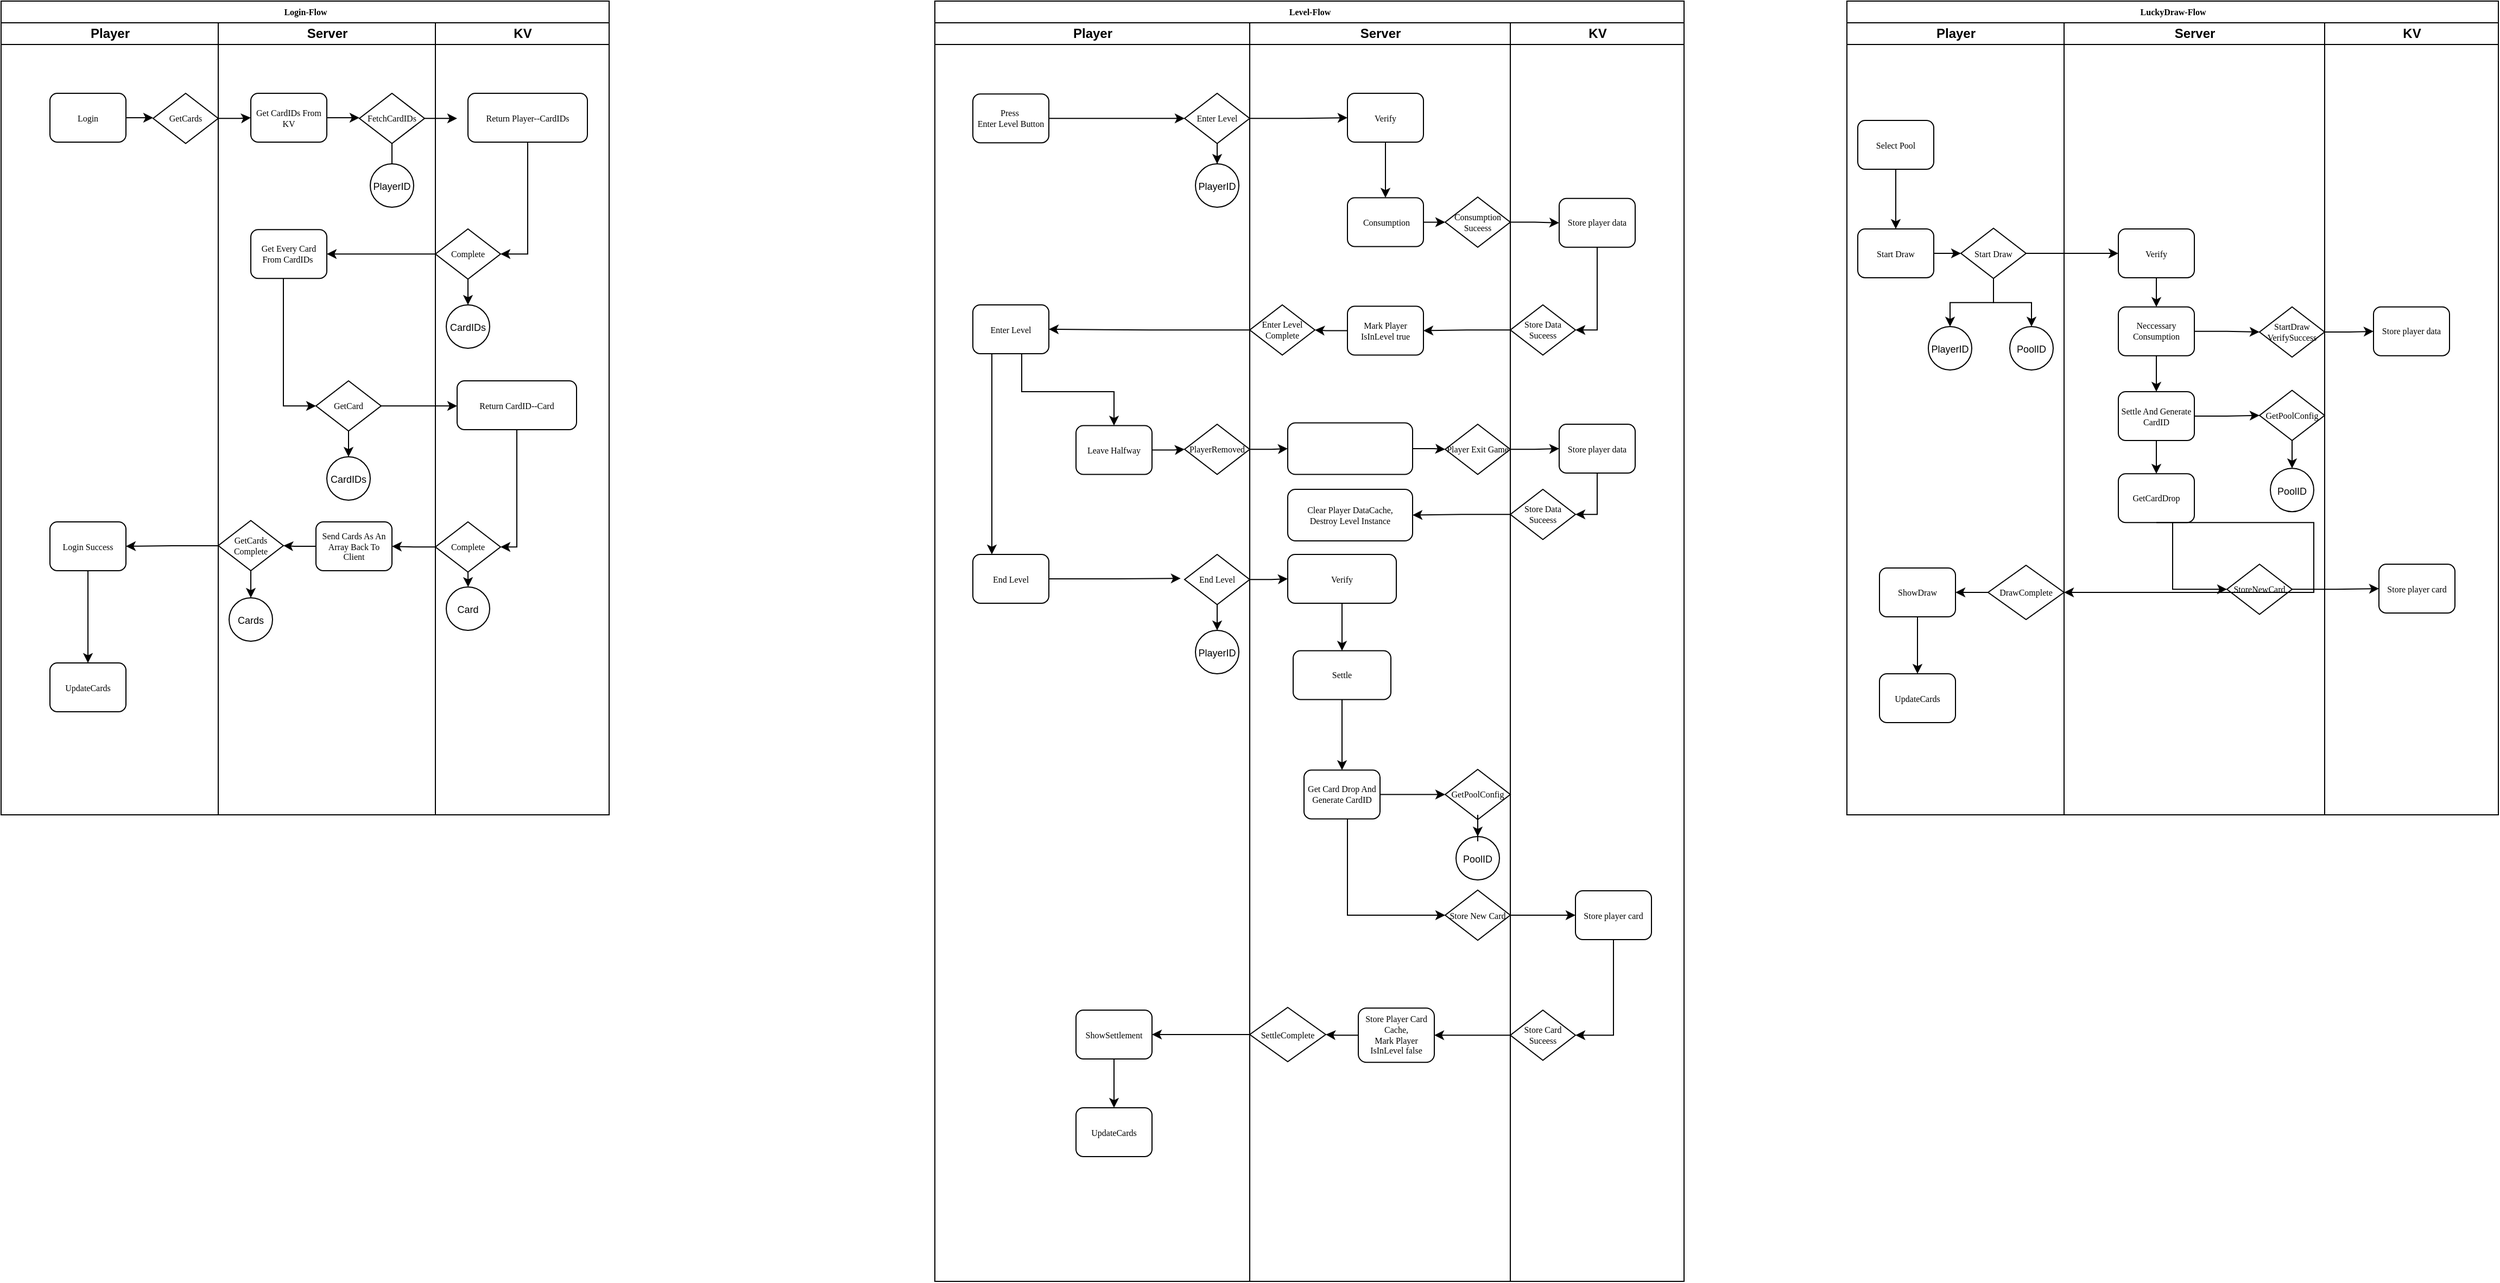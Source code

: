 <mxfile version="26.0.6">
  <diagram name="Page-1" id="74e2e168-ea6b-b213-b513-2b3c1d86103e">
    <mxGraphModel dx="1953" dy="1066" grid="1" gridSize="10" guides="1" tooltips="1" connect="1" arrows="1" fold="1" page="1" pageScale="1" pageWidth="1100" pageHeight="850" background="none" math="0" shadow="0">
      <root>
        <mxCell id="0" />
        <mxCell id="1" parent="0" />
        <mxCell id="77e6c97f196da883-1" value="Login-Flow" style="swimlane;html=1;childLayout=stackLayout;startSize=20;rounded=0;shadow=0;labelBackgroundColor=none;strokeWidth=1;fontFamily=Verdana;fontSize=8;align=center;" parent="1" vertex="1">
          <mxGeometry x="60" y="60" width="560" height="750" as="geometry" />
        </mxCell>
        <mxCell id="77e6c97f196da883-3" value="Player" style="swimlane;html=1;startSize=20;" parent="77e6c97f196da883-1" vertex="1">
          <mxGeometry y="20" width="200" height="730" as="geometry" />
        </mxCell>
        <mxCell id="I38uoZIhNBEOroFiXY-z-10" value="Login" style="rounded=1;whiteSpace=wrap;html=1;shadow=0;labelBackgroundColor=none;strokeWidth=1;fontFamily=Verdana;fontSize=8;align=center;" parent="77e6c97f196da883-3" vertex="1">
          <mxGeometry x="45" y="65" width="70" height="45" as="geometry" />
        </mxCell>
        <mxCell id="I38uoZIhNBEOroFiXY-z-11" style="edgeStyle=orthogonalEdgeStyle;rounded=0;orthogonalLoop=1;jettySize=auto;html=1;entryX=0;entryY=0.5;entryDx=0;entryDy=0;exitX=1;exitY=0.5;exitDx=0;exitDy=0;" parent="77e6c97f196da883-3" source="I38uoZIhNBEOroFiXY-z-10" edge="1">
          <mxGeometry relative="1" as="geometry">
            <mxPoint x="140" y="87.21" as="targetPoint" />
            <mxPoint x="45" y="87.21" as="sourcePoint" />
          </mxGeometry>
        </mxCell>
        <mxCell id="I38uoZIhNBEOroFiXY-z-13" value="GetCards" style="rhombus;whiteSpace=wrap;html=1;rounded=0;shadow=0;labelBackgroundColor=none;strokeWidth=1;fontFamily=Verdana;fontSize=8;align=center;" parent="77e6c97f196da883-3" vertex="1">
          <mxGeometry x="140" y="65" width="60" height="46.25" as="geometry" />
        </mxCell>
        <mxCell id="V88XMunbEEajlaaTa_F--36" style="edgeStyle=orthogonalEdgeStyle;rounded=0;orthogonalLoop=1;jettySize=auto;html=1;entryX=0.5;entryY=0;entryDx=0;entryDy=0;" edge="1" parent="77e6c97f196da883-3" source="I38uoZIhNBEOroFiXY-z-52" target="V88XMunbEEajlaaTa_F--34">
          <mxGeometry relative="1" as="geometry" />
        </mxCell>
        <mxCell id="I38uoZIhNBEOroFiXY-z-52" value="Login Success" style="rounded=1;whiteSpace=wrap;html=1;shadow=0;labelBackgroundColor=none;strokeWidth=1;fontFamily=Verdana;fontSize=8;align=center;" parent="77e6c97f196da883-3" vertex="1">
          <mxGeometry x="45" y="460" width="70" height="45" as="geometry" />
        </mxCell>
        <mxCell id="V88XMunbEEajlaaTa_F--34" value="UpdateCards" style="rounded=1;whiteSpace=wrap;html=1;shadow=0;labelBackgroundColor=none;strokeWidth=1;fontFamily=Verdana;fontSize=8;align=center;" vertex="1" parent="77e6c97f196da883-3">
          <mxGeometry x="45" y="590" width="70" height="45" as="geometry" />
        </mxCell>
        <mxCell id="77e6c97f196da883-4" value="Server" style="swimlane;html=1;startSize=20;" parent="77e6c97f196da883-1" vertex="1">
          <mxGeometry x="200" y="20" width="200" height="730" as="geometry" />
        </mxCell>
        <mxCell id="I38uoZIhNBEOroFiXY-z-16" style="edgeStyle=orthogonalEdgeStyle;rounded=0;orthogonalLoop=1;jettySize=auto;html=1;exitX=1;exitY=0.5;exitDx=0;exitDy=0;entryX=0;entryY=0.5;entryDx=0;entryDy=0;" parent="77e6c97f196da883-4" source="77e6c97f196da883-8" target="I38uoZIhNBEOroFiXY-z-17" edge="1">
          <mxGeometry relative="1" as="geometry">
            <mxPoint x="150" y="87.286" as="targetPoint" />
          </mxGeometry>
        </mxCell>
        <mxCell id="77e6c97f196da883-8" value="Get CardIDs From KV" style="rounded=1;whiteSpace=wrap;html=1;shadow=0;labelBackgroundColor=none;strokeWidth=1;fontFamily=Verdana;fontSize=8;align=center;" parent="77e6c97f196da883-4" vertex="1">
          <mxGeometry x="30" y="65" width="70" height="45" as="geometry" />
        </mxCell>
        <mxCell id="I38uoZIhNBEOroFiXY-z-18" style="edgeStyle=orthogonalEdgeStyle;rounded=0;orthogonalLoop=1;jettySize=auto;html=1;" parent="77e6c97f196da883-4" source="I38uoZIhNBEOroFiXY-z-17" edge="1">
          <mxGeometry relative="1" as="geometry">
            <mxPoint x="220" y="88.125" as="targetPoint" />
          </mxGeometry>
        </mxCell>
        <mxCell id="I38uoZIhNBEOroFiXY-z-25" style="edgeStyle=orthogonalEdgeStyle;rounded=0;orthogonalLoop=1;jettySize=auto;html=1;entryX=0.5;entryY=0;entryDx=0;entryDy=0;" parent="77e6c97f196da883-4" source="I38uoZIhNBEOroFiXY-z-17" target="I38uoZIhNBEOroFiXY-z-26" edge="1">
          <mxGeometry relative="1" as="geometry">
            <mxPoint x="160" y="140" as="targetPoint" />
            <Array as="points">
              <mxPoint x="160" y="140" />
            </Array>
          </mxGeometry>
        </mxCell>
        <mxCell id="I38uoZIhNBEOroFiXY-z-17" value="FetchCardIDs" style="rhombus;whiteSpace=wrap;html=1;rounded=0;shadow=0;labelBackgroundColor=none;strokeWidth=1;fontFamily=Verdana;fontSize=8;align=center;" parent="77e6c97f196da883-4" vertex="1">
          <mxGeometry x="130" y="65" width="60" height="46.25" as="geometry" />
        </mxCell>
        <mxCell id="I38uoZIhNBEOroFiXY-z-26" value="&lt;font style=&quot;font-size: 9px;&quot;&gt;PlayerID&lt;/font&gt;" style="ellipse;whiteSpace=wrap;html=1;aspect=fixed;" parent="77e6c97f196da883-4" vertex="1">
          <mxGeometry x="140" y="130" width="40" height="40" as="geometry" />
        </mxCell>
        <mxCell id="I38uoZIhNBEOroFiXY-z-32" style="edgeStyle=orthogonalEdgeStyle;rounded=0;orthogonalLoop=1;jettySize=auto;html=1;entryX=0;entryY=0.5;entryDx=0;entryDy=0;" parent="77e6c97f196da883-4" source="I38uoZIhNBEOroFiXY-z-28" target="I38uoZIhNBEOroFiXY-z-33" edge="1">
          <mxGeometry relative="1" as="geometry">
            <mxPoint x="60" y="310" as="targetPoint" />
            <Array as="points">
              <mxPoint x="60" y="353" />
            </Array>
          </mxGeometry>
        </mxCell>
        <mxCell id="I38uoZIhNBEOroFiXY-z-28" value="Get Every Card From CardIDs&amp;nbsp;" style="rounded=1;whiteSpace=wrap;html=1;shadow=0;labelBackgroundColor=none;strokeWidth=1;fontFamily=Verdana;fontSize=8;align=center;" parent="77e6c97f196da883-4" vertex="1">
          <mxGeometry x="30" y="190.63" width="70" height="45" as="geometry" />
        </mxCell>
        <mxCell id="I38uoZIhNBEOroFiXY-z-40" style="edgeStyle=orthogonalEdgeStyle;rounded=0;orthogonalLoop=1;jettySize=auto;html=1;" parent="77e6c97f196da883-4" source="I38uoZIhNBEOroFiXY-z-33" target="I38uoZIhNBEOroFiXY-z-34" edge="1">
          <mxGeometry relative="1" as="geometry" />
        </mxCell>
        <mxCell id="I38uoZIhNBEOroFiXY-z-41" style="edgeStyle=orthogonalEdgeStyle;rounded=0;orthogonalLoop=1;jettySize=auto;html=1;" parent="77e6c97f196da883-4" source="I38uoZIhNBEOroFiXY-z-33" edge="1">
          <mxGeometry relative="1" as="geometry">
            <mxPoint x="220" y="353.125" as="targetPoint" />
          </mxGeometry>
        </mxCell>
        <mxCell id="I38uoZIhNBEOroFiXY-z-33" value="GetCard" style="rhombus;whiteSpace=wrap;html=1;rounded=0;shadow=0;labelBackgroundColor=none;strokeWidth=1;fontFamily=Verdana;fontSize=8;align=center;" parent="77e6c97f196da883-4" vertex="1">
          <mxGeometry x="90" y="330" width="60" height="46.25" as="geometry" />
        </mxCell>
        <mxCell id="I38uoZIhNBEOroFiXY-z-34" value="&lt;font style=&quot;font-size: 9px;&quot;&gt;CardIDs&lt;/font&gt;" style="ellipse;whiteSpace=wrap;html=1;aspect=fixed;" parent="77e6c97f196da883-4" vertex="1">
          <mxGeometry x="100" y="400" width="40" height="40" as="geometry" />
        </mxCell>
        <mxCell id="I38uoZIhNBEOroFiXY-z-49" style="edgeStyle=orthogonalEdgeStyle;rounded=0;orthogonalLoop=1;jettySize=auto;html=1;entryX=1;entryY=0.5;entryDx=0;entryDy=0;" parent="77e6c97f196da883-4" source="I38uoZIhNBEOroFiXY-z-48" target="I38uoZIhNBEOroFiXY-z-50" edge="1">
          <mxGeometry relative="1" as="geometry">
            <mxPoint x="50" y="482.5" as="targetPoint" />
          </mxGeometry>
        </mxCell>
        <mxCell id="I38uoZIhNBEOroFiXY-z-48" value="Send Cards As An Array Back To Client" style="rounded=1;whiteSpace=wrap;html=1;shadow=0;labelBackgroundColor=none;strokeWidth=1;fontFamily=Verdana;fontSize=8;align=center;" parent="77e6c97f196da883-4" vertex="1">
          <mxGeometry x="90" y="460" width="70" height="45" as="geometry" />
        </mxCell>
        <mxCell id="I38uoZIhNBEOroFiXY-z-53" style="edgeStyle=orthogonalEdgeStyle;rounded=0;orthogonalLoop=1;jettySize=auto;html=1;" parent="77e6c97f196da883-4" source="I38uoZIhNBEOroFiXY-z-50" edge="1">
          <mxGeometry relative="1" as="geometry">
            <mxPoint x="30" y="530" as="targetPoint" />
          </mxGeometry>
        </mxCell>
        <mxCell id="I38uoZIhNBEOroFiXY-z-50" value="GetCards&lt;div&gt;Complete&lt;/div&gt;" style="rhombus;whiteSpace=wrap;html=1;rounded=0;shadow=0;labelBackgroundColor=none;strokeWidth=1;fontFamily=Verdana;fontSize=8;align=center;" parent="77e6c97f196da883-4" vertex="1">
          <mxGeometry y="458.75" width="60" height="46.25" as="geometry" />
        </mxCell>
        <mxCell id="I38uoZIhNBEOroFiXY-z-55" value="&lt;font style=&quot;font-size: 9px;&quot;&gt;Cards&lt;/font&gt;" style="ellipse;whiteSpace=wrap;html=1;aspect=fixed;" parent="77e6c97f196da883-4" vertex="1">
          <mxGeometry x="10" y="530" width="40" height="40" as="geometry" />
        </mxCell>
        <mxCell id="77e6c97f196da883-5" value="KV" style="swimlane;html=1;startSize=20;" parent="77e6c97f196da883-1" vertex="1">
          <mxGeometry x="400" y="20" width="160" height="730" as="geometry" />
        </mxCell>
        <mxCell id="I38uoZIhNBEOroFiXY-z-23" style="edgeStyle=orthogonalEdgeStyle;rounded=0;orthogonalLoop=1;jettySize=auto;html=1;entryX=1;entryY=0.5;entryDx=0;entryDy=0;" parent="77e6c97f196da883-5" source="I38uoZIhNBEOroFiXY-z-19" target="I38uoZIhNBEOroFiXY-z-22" edge="1">
          <mxGeometry relative="1" as="geometry" />
        </mxCell>
        <mxCell id="I38uoZIhNBEOroFiXY-z-19" value="Return Player--CardIDs" style="rounded=1;whiteSpace=wrap;html=1;shadow=0;labelBackgroundColor=none;strokeWidth=1;fontFamily=Verdana;fontSize=8;align=center;" parent="77e6c97f196da883-5" vertex="1">
          <mxGeometry x="30" y="65" width="110" height="45" as="geometry" />
        </mxCell>
        <mxCell id="I38uoZIhNBEOroFiXY-z-31" style="edgeStyle=orthogonalEdgeStyle;rounded=0;orthogonalLoop=1;jettySize=auto;html=1;entryX=0.5;entryY=0;entryDx=0;entryDy=0;" parent="77e6c97f196da883-5" source="I38uoZIhNBEOroFiXY-z-22" target="I38uoZIhNBEOroFiXY-z-30" edge="1">
          <mxGeometry relative="1" as="geometry" />
        </mxCell>
        <mxCell id="I38uoZIhNBEOroFiXY-z-22" value="Complete" style="rhombus;whiteSpace=wrap;html=1;rounded=0;shadow=0;labelBackgroundColor=none;strokeWidth=1;fontFamily=Verdana;fontSize=8;align=center;" parent="77e6c97f196da883-5" vertex="1">
          <mxGeometry y="190" width="60" height="46.25" as="geometry" />
        </mxCell>
        <mxCell id="I38uoZIhNBEOroFiXY-z-30" value="&lt;font style=&quot;font-size: 9px;&quot;&gt;CardIDs&lt;/font&gt;" style="ellipse;whiteSpace=wrap;html=1;aspect=fixed;" parent="77e6c97f196da883-5" vertex="1">
          <mxGeometry x="10" y="260" width="40" height="40" as="geometry" />
        </mxCell>
        <mxCell id="I38uoZIhNBEOroFiXY-z-43" style="edgeStyle=orthogonalEdgeStyle;rounded=0;orthogonalLoop=1;jettySize=auto;html=1;entryX=1;entryY=0.5;entryDx=0;entryDy=0;" parent="77e6c97f196da883-5" source="I38uoZIhNBEOroFiXY-z-42" target="I38uoZIhNBEOroFiXY-z-44" edge="1">
          <mxGeometry relative="1" as="geometry">
            <mxPoint x="75" y="490" as="targetPoint" />
            <Array as="points">
              <mxPoint x="75" y="483" />
            </Array>
          </mxGeometry>
        </mxCell>
        <mxCell id="I38uoZIhNBEOroFiXY-z-42" value="Return CardID--Card" style="rounded=1;whiteSpace=wrap;html=1;shadow=0;labelBackgroundColor=none;strokeWidth=1;fontFamily=Verdana;fontSize=8;align=center;" parent="77e6c97f196da883-5" vertex="1">
          <mxGeometry x="20" y="330" width="110" height="45" as="geometry" />
        </mxCell>
        <mxCell id="I38uoZIhNBEOroFiXY-z-45" style="edgeStyle=orthogonalEdgeStyle;rounded=0;orthogonalLoop=1;jettySize=auto;html=1;exitX=0.5;exitY=1;exitDx=0;exitDy=0;" parent="77e6c97f196da883-5" source="I38uoZIhNBEOroFiXY-z-44" edge="1">
          <mxGeometry relative="1" as="geometry">
            <mxPoint x="30.143" y="520" as="targetPoint" />
          </mxGeometry>
        </mxCell>
        <mxCell id="I38uoZIhNBEOroFiXY-z-44" value="Complete" style="rhombus;whiteSpace=wrap;html=1;rounded=0;shadow=0;labelBackgroundColor=none;strokeWidth=1;fontFamily=Verdana;fontSize=8;align=center;" parent="77e6c97f196da883-5" vertex="1">
          <mxGeometry y="460" width="60" height="46.25" as="geometry" />
        </mxCell>
        <mxCell id="I38uoZIhNBEOroFiXY-z-46" value="&lt;font style=&quot;font-size: 9px;&quot;&gt;Card&lt;/font&gt;" style="ellipse;whiteSpace=wrap;html=1;aspect=fixed;" parent="77e6c97f196da883-5" vertex="1">
          <mxGeometry x="10" y="520" width="40" height="40" as="geometry" />
        </mxCell>
        <mxCell id="I38uoZIhNBEOroFiXY-z-14" style="edgeStyle=orthogonalEdgeStyle;rounded=0;orthogonalLoop=1;jettySize=auto;html=1;entryX=0;entryY=0.5;entryDx=0;entryDy=0;" parent="77e6c97f196da883-1" source="I38uoZIhNBEOroFiXY-z-13" target="77e6c97f196da883-8" edge="1">
          <mxGeometry relative="1" as="geometry" />
        </mxCell>
        <mxCell id="I38uoZIhNBEOroFiXY-z-29" style="edgeStyle=orthogonalEdgeStyle;rounded=0;orthogonalLoop=1;jettySize=auto;html=1;entryX=1;entryY=0.5;entryDx=0;entryDy=0;" parent="77e6c97f196da883-1" source="I38uoZIhNBEOroFiXY-z-22" target="I38uoZIhNBEOroFiXY-z-28" edge="1">
          <mxGeometry relative="1" as="geometry" />
        </mxCell>
        <mxCell id="I38uoZIhNBEOroFiXY-z-47" style="edgeStyle=orthogonalEdgeStyle;rounded=0;orthogonalLoop=1;jettySize=auto;html=1;entryX=1;entryY=0.5;entryDx=0;entryDy=0;" parent="77e6c97f196da883-1" source="I38uoZIhNBEOroFiXY-z-44" target="I38uoZIhNBEOroFiXY-z-48" edge="1">
          <mxGeometry relative="1" as="geometry">
            <mxPoint x="520" y="503" as="targetPoint" />
          </mxGeometry>
        </mxCell>
        <mxCell id="I38uoZIhNBEOroFiXY-z-51" style="edgeStyle=orthogonalEdgeStyle;rounded=0;orthogonalLoop=1;jettySize=auto;html=1;entryX=1;entryY=0.5;entryDx=0;entryDy=0;" parent="77e6c97f196da883-1" source="I38uoZIhNBEOroFiXY-z-50" target="I38uoZIhNBEOroFiXY-z-52" edge="1">
          <mxGeometry relative="1" as="geometry">
            <mxPoint x="280" y="501.875" as="targetPoint" />
          </mxGeometry>
        </mxCell>
        <mxCell id="I38uoZIhNBEOroFiXY-z-147" value="Level-Flow" style="swimlane;html=1;childLayout=stackLayout;startSize=20;rounded=0;shadow=0;labelBackgroundColor=none;strokeWidth=1;fontFamily=Verdana;fontSize=8;align=center;" parent="1" vertex="1">
          <mxGeometry x="920" y="60" width="690" height="1180" as="geometry" />
        </mxCell>
        <mxCell id="I38uoZIhNBEOroFiXY-z-150" value="Player" style="swimlane;html=1;startSize=20;" parent="I38uoZIhNBEOroFiXY-z-147" vertex="1">
          <mxGeometry y="20" width="290" height="1160" as="geometry" />
        </mxCell>
        <mxCell id="V88XMunbEEajlaaTa_F--8" style="edgeStyle=orthogonalEdgeStyle;rounded=0;orthogonalLoop=1;jettySize=auto;html=1;entryX=0;entryY=0.5;entryDx=0;entryDy=0;" edge="1" parent="I38uoZIhNBEOroFiXY-z-150" source="I38uoZIhNBEOroFiXY-z-151" target="I38uoZIhNBEOroFiXY-z-154">
          <mxGeometry relative="1" as="geometry" />
        </mxCell>
        <mxCell id="I38uoZIhNBEOroFiXY-z-151" value="Press&amp;nbsp;&lt;div&gt;Enter Level Button&lt;/div&gt;" style="rounded=1;whiteSpace=wrap;html=1;shadow=0;labelBackgroundColor=none;strokeWidth=1;fontFamily=Verdana;fontSize=8;align=center;" parent="I38uoZIhNBEOroFiXY-z-150" vertex="1">
          <mxGeometry x="35" y="65.63" width="70" height="45" as="geometry" />
        </mxCell>
        <mxCell id="I38uoZIhNBEOroFiXY-z-153" style="edgeStyle=orthogonalEdgeStyle;rounded=0;orthogonalLoop=1;jettySize=auto;html=1;entryX=0.5;entryY=0;entryDx=0;entryDy=0;" parent="I38uoZIhNBEOroFiXY-z-150" source="I38uoZIhNBEOroFiXY-z-154" target="I38uoZIhNBEOroFiXY-z-160" edge="1">
          <mxGeometry relative="1" as="geometry" />
        </mxCell>
        <mxCell id="I38uoZIhNBEOroFiXY-z-154" value="Enter Level" style="rhombus;whiteSpace=wrap;html=1;rounded=0;shadow=0;labelBackgroundColor=none;strokeWidth=1;fontFamily=Verdana;fontSize=8;align=center;" parent="I38uoZIhNBEOroFiXY-z-150" vertex="1">
          <mxGeometry x="230" y="65" width="60" height="46.25" as="geometry" />
        </mxCell>
        <mxCell id="I38uoZIhNBEOroFiXY-z-160" value="&lt;font style=&quot;font-size: 9px;&quot;&gt;PlayerID&lt;/font&gt;" style="ellipse;whiteSpace=wrap;html=1;aspect=fixed;" parent="I38uoZIhNBEOroFiXY-z-150" vertex="1">
          <mxGeometry x="240" y="130" width="40" height="40" as="geometry" />
        </mxCell>
        <mxCell id="V88XMunbEEajlaaTa_F--30" style="edgeStyle=orthogonalEdgeStyle;rounded=0;orthogonalLoop=1;jettySize=auto;html=1;entryX=0.5;entryY=0;entryDx=0;entryDy=0;" edge="1" parent="I38uoZIhNBEOroFiXY-z-150" source="I38uoZIhNBEOroFiXY-z-202" target="V88XMunbEEajlaaTa_F--29">
          <mxGeometry relative="1" as="geometry" />
        </mxCell>
        <mxCell id="I38uoZIhNBEOroFiXY-z-202" value="ShowSettlement" style="rounded=1;whiteSpace=wrap;html=1;shadow=0;labelBackgroundColor=none;strokeWidth=1;fontFamily=Verdana;fontSize=8;align=center;" parent="I38uoZIhNBEOroFiXY-z-150" vertex="1">
          <mxGeometry x="130" y="910" width="70" height="45" as="geometry" />
        </mxCell>
        <mxCell id="I38uoZIhNBEOroFiXY-z-173" value="End Level" style="rounded=1;whiteSpace=wrap;html=1;shadow=0;labelBackgroundColor=none;strokeWidth=1;fontFamily=Verdana;fontSize=8;align=center;" parent="I38uoZIhNBEOroFiXY-z-150" vertex="1">
          <mxGeometry x="35" y="490" width="70" height="45" as="geometry" />
        </mxCell>
        <mxCell id="I38uoZIhNBEOroFiXY-z-174" style="edgeStyle=orthogonalEdgeStyle;rounded=0;orthogonalLoop=1;jettySize=auto;html=1;entryX=0.5;entryY=0;entryDx=0;entryDy=0;" parent="I38uoZIhNBEOroFiXY-z-150" source="I38uoZIhNBEOroFiXY-z-175" target="I38uoZIhNBEOroFiXY-z-176" edge="1">
          <mxGeometry relative="1" as="geometry" />
        </mxCell>
        <mxCell id="I38uoZIhNBEOroFiXY-z-175" value="End Level" style="rhombus;whiteSpace=wrap;html=1;rounded=0;shadow=0;labelBackgroundColor=none;strokeWidth=1;fontFamily=Verdana;fontSize=8;align=center;" parent="I38uoZIhNBEOroFiXY-z-150" vertex="1">
          <mxGeometry x="230" y="490" width="60" height="46.25" as="geometry" />
        </mxCell>
        <mxCell id="I38uoZIhNBEOroFiXY-z-176" value="&lt;font style=&quot;font-size: 9px;&quot;&gt;PlayerID&lt;/font&gt;" style="ellipse;whiteSpace=wrap;html=1;aspect=fixed;" parent="I38uoZIhNBEOroFiXY-z-150" vertex="1">
          <mxGeometry x="240" y="560" width="40" height="40" as="geometry" />
        </mxCell>
        <mxCell id="I38uoZIhNBEOroFiXY-z-177" style="edgeStyle=orthogonalEdgeStyle;rounded=0;orthogonalLoop=1;jettySize=auto;html=1;entryX=-0.06;entryY=0.478;entryDx=0;entryDy=0;entryPerimeter=0;" parent="I38uoZIhNBEOroFiXY-z-150" source="I38uoZIhNBEOroFiXY-z-173" target="I38uoZIhNBEOroFiXY-z-175" edge="1">
          <mxGeometry relative="1" as="geometry" />
        </mxCell>
        <mxCell id="V88XMunbEEajlaaTa_F--9" style="edgeStyle=orthogonalEdgeStyle;rounded=0;orthogonalLoop=1;jettySize=auto;html=1;entryX=0.5;entryY=0;entryDx=0;entryDy=0;" edge="1" parent="I38uoZIhNBEOroFiXY-z-150" source="D0HEchOp2uFlRMcZAwUu-7" target="D0HEchOp2uFlRMcZAwUu-10">
          <mxGeometry relative="1" as="geometry">
            <Array as="points">
              <mxPoint x="80" y="340" />
              <mxPoint x="165" y="340" />
            </Array>
          </mxGeometry>
        </mxCell>
        <mxCell id="V88XMunbEEajlaaTa_F--12" style="edgeStyle=orthogonalEdgeStyle;rounded=0;orthogonalLoop=1;jettySize=auto;html=1;entryX=0.25;entryY=0;entryDx=0;entryDy=0;" edge="1" parent="I38uoZIhNBEOroFiXY-z-150" source="D0HEchOp2uFlRMcZAwUu-7" target="I38uoZIhNBEOroFiXY-z-173">
          <mxGeometry relative="1" as="geometry">
            <Array as="points">
              <mxPoint x="53" y="398" />
            </Array>
          </mxGeometry>
        </mxCell>
        <mxCell id="D0HEchOp2uFlRMcZAwUu-7" value="Enter Level" style="rounded=1;whiteSpace=wrap;html=1;shadow=0;labelBackgroundColor=none;strokeWidth=1;fontFamily=Verdana;fontSize=8;align=center;" parent="I38uoZIhNBEOroFiXY-z-150" vertex="1">
          <mxGeometry x="35" y="260" width="70" height="45" as="geometry" />
        </mxCell>
        <mxCell id="D0HEchOp2uFlRMcZAwUu-15" style="edgeStyle=orthogonalEdgeStyle;rounded=0;orthogonalLoop=1;jettySize=auto;html=1;entryX=0;entryY=0.5;entryDx=0;entryDy=0;" parent="I38uoZIhNBEOroFiXY-z-150" source="D0HEchOp2uFlRMcZAwUu-10" target="D0HEchOp2uFlRMcZAwUu-14" edge="1">
          <mxGeometry relative="1" as="geometry" />
        </mxCell>
        <mxCell id="D0HEchOp2uFlRMcZAwUu-10" value="Leave Halfway" style="rounded=1;whiteSpace=wrap;html=1;shadow=0;labelBackgroundColor=none;strokeWidth=1;fontFamily=Verdana;fontSize=8;align=center;" parent="I38uoZIhNBEOroFiXY-z-150" vertex="1">
          <mxGeometry x="130" y="371.25" width="70" height="45" as="geometry" />
        </mxCell>
        <mxCell id="D0HEchOp2uFlRMcZAwUu-14" value="PlayerRemoved" style="rhombus;whiteSpace=wrap;html=1;rounded=0;shadow=0;labelBackgroundColor=none;strokeWidth=1;fontFamily=Verdana;fontSize=8;align=center;" parent="I38uoZIhNBEOroFiXY-z-150" vertex="1">
          <mxGeometry x="230" y="370" width="60" height="46.25" as="geometry" />
        </mxCell>
        <mxCell id="V88XMunbEEajlaaTa_F--29" value="UpdateCards" style="rounded=1;whiteSpace=wrap;html=1;shadow=0;labelBackgroundColor=none;strokeWidth=1;fontFamily=Verdana;fontSize=8;align=center;" vertex="1" parent="I38uoZIhNBEOroFiXY-z-150">
          <mxGeometry x="130" y="1000" width="70" height="45" as="geometry" />
        </mxCell>
        <mxCell id="I38uoZIhNBEOroFiXY-z-161" value="Server" style="swimlane;html=1;startSize=20;" parent="I38uoZIhNBEOroFiXY-z-147" vertex="1">
          <mxGeometry x="290" y="20" width="240" height="1160" as="geometry" />
        </mxCell>
        <mxCell id="I38uoZIhNBEOroFiXY-z-197" style="edgeStyle=orthogonalEdgeStyle;rounded=0;orthogonalLoop=1;jettySize=auto;html=1;entryX=0.5;entryY=0;entryDx=0;entryDy=0;" parent="I38uoZIhNBEOroFiXY-z-161" source="I38uoZIhNBEOroFiXY-z-178" target="I38uoZIhNBEOroFiXY-z-182" edge="1">
          <mxGeometry relative="1" as="geometry">
            <mxPoint x="105" y="568.75" as="targetPoint" />
          </mxGeometry>
        </mxCell>
        <mxCell id="I38uoZIhNBEOroFiXY-z-178" value="Verify" style="rounded=1;whiteSpace=wrap;html=1;shadow=0;labelBackgroundColor=none;strokeWidth=1;fontFamily=Verdana;fontSize=8;align=center;" parent="I38uoZIhNBEOroFiXY-z-161" vertex="1">
          <mxGeometry x="35" y="490" width="100" height="45" as="geometry" />
        </mxCell>
        <mxCell id="I38uoZIhNBEOroFiXY-z-221" style="edgeStyle=orthogonalEdgeStyle;rounded=0;orthogonalLoop=1;jettySize=auto;html=1;entryX=0.5;entryY=0;entryDx=0;entryDy=0;" parent="I38uoZIhNBEOroFiXY-z-161" source="I38uoZIhNBEOroFiXY-z-182" target="I38uoZIhNBEOroFiXY-z-220" edge="1">
          <mxGeometry relative="1" as="geometry" />
        </mxCell>
        <mxCell id="I38uoZIhNBEOroFiXY-z-182" value="Settle" style="rounded=1;whiteSpace=wrap;html=1;shadow=0;labelBackgroundColor=none;strokeWidth=1;fontFamily=Verdana;fontSize=8;align=center;" parent="I38uoZIhNBEOroFiXY-z-161" vertex="1">
          <mxGeometry x="40" y="578.75" width="90" height="45" as="geometry" />
        </mxCell>
        <mxCell id="I38uoZIhNBEOroFiXY-z-205" value="Store New Card" style="rhombus;whiteSpace=wrap;html=1;rounded=0;shadow=0;labelBackgroundColor=none;strokeWidth=1;fontFamily=Verdana;fontSize=8;align=center;" parent="I38uoZIhNBEOroFiXY-z-161" vertex="1">
          <mxGeometry x="180" y="799.38" width="60" height="46.25" as="geometry" />
        </mxCell>
        <mxCell id="I38uoZIhNBEOroFiXY-z-208" value="GetPoolConfig" style="rhombus;whiteSpace=wrap;html=1;rounded=0;shadow=0;labelBackgroundColor=none;strokeWidth=1;fontFamily=Verdana;fontSize=8;align=center;" parent="I38uoZIhNBEOroFiXY-z-161" vertex="1">
          <mxGeometry x="180" y="688.12" width="60" height="46.25" as="geometry" />
        </mxCell>
        <mxCell id="I38uoZIhNBEOroFiXY-z-210" value="&lt;font style=&quot;font-size: 9px;&quot;&gt;PoolID&lt;/font&gt;" style="ellipse;whiteSpace=wrap;html=1;aspect=fixed;" parent="I38uoZIhNBEOroFiXY-z-161" vertex="1">
          <mxGeometry x="190" y="750" width="40" height="40" as="geometry" />
        </mxCell>
        <mxCell id="I38uoZIhNBEOroFiXY-z-211" style="edgeStyle=orthogonalEdgeStyle;rounded=0;orthogonalLoop=1;jettySize=auto;html=1;entryX=0.5;entryY=0;entryDx=0;entryDy=0;" parent="I38uoZIhNBEOroFiXY-z-161" source="I38uoZIhNBEOroFiXY-z-208" target="I38uoZIhNBEOroFiXY-z-210" edge="1">
          <mxGeometry relative="1" as="geometry" />
        </mxCell>
        <mxCell id="I38uoZIhNBEOroFiXY-z-222" style="edgeStyle=orthogonalEdgeStyle;rounded=0;orthogonalLoop=1;jettySize=auto;html=1;entryX=0;entryY=0.5;entryDx=0;entryDy=0;" parent="I38uoZIhNBEOroFiXY-z-161" source="I38uoZIhNBEOroFiXY-z-220" target="I38uoZIhNBEOroFiXY-z-205" edge="1">
          <mxGeometry relative="1" as="geometry">
            <Array as="points">
              <mxPoint x="90" y="821.75" />
            </Array>
          </mxGeometry>
        </mxCell>
        <mxCell id="D0HEchOp2uFlRMcZAwUu-29" style="edgeStyle=orthogonalEdgeStyle;rounded=0;orthogonalLoop=1;jettySize=auto;html=1;entryX=0;entryY=0.5;entryDx=0;entryDy=0;" parent="I38uoZIhNBEOroFiXY-z-161" source="I38uoZIhNBEOroFiXY-z-220" target="I38uoZIhNBEOroFiXY-z-208" edge="1">
          <mxGeometry relative="1" as="geometry" />
        </mxCell>
        <mxCell id="I38uoZIhNBEOroFiXY-z-220" value="Get Card Drop And Generate CardID" style="rounded=1;whiteSpace=wrap;html=1;shadow=0;labelBackgroundColor=none;strokeWidth=1;fontFamily=Verdana;fontSize=8;align=center;" parent="I38uoZIhNBEOroFiXY-z-161" vertex="1">
          <mxGeometry x="50" y="688.75" width="70" height="45" as="geometry" />
        </mxCell>
        <mxCell id="D0HEchOp2uFlRMcZAwUu-20" style="edgeStyle=orthogonalEdgeStyle;rounded=0;orthogonalLoop=1;jettySize=auto;html=1;entryX=0.5;entryY=0;entryDx=0;entryDy=0;" parent="I38uoZIhNBEOroFiXY-z-161" source="D0HEchOp2uFlRMcZAwUu-2" target="D0HEchOp2uFlRMcZAwUu-18" edge="1">
          <mxGeometry relative="1" as="geometry" />
        </mxCell>
        <mxCell id="D0HEchOp2uFlRMcZAwUu-2" value="Verify" style="rounded=1;whiteSpace=wrap;html=1;shadow=0;labelBackgroundColor=none;strokeWidth=1;fontFamily=Verdana;fontSize=8;align=center;" parent="I38uoZIhNBEOroFiXY-z-161" vertex="1">
          <mxGeometry x="90" y="65" width="70" height="45" as="geometry" />
        </mxCell>
        <mxCell id="D0HEchOp2uFlRMcZAwUu-4" value="Enter Level Complete" style="rhombus;whiteSpace=wrap;html=1;rounded=0;shadow=0;labelBackgroundColor=none;strokeWidth=1;fontFamily=Verdana;fontSize=8;align=center;" parent="I38uoZIhNBEOroFiXY-z-161" vertex="1">
          <mxGeometry y="260" width="60" height="46.25" as="geometry" />
        </mxCell>
        <mxCell id="V88XMunbEEajlaaTa_F--22" style="edgeStyle=orthogonalEdgeStyle;rounded=0;orthogonalLoop=1;jettySize=auto;html=1;entryX=0;entryY=0.5;entryDx=0;entryDy=0;" edge="1" parent="I38uoZIhNBEOroFiXY-z-161" source="D0HEchOp2uFlRMcZAwUu-16" target="V88XMunbEEajlaaTa_F--21">
          <mxGeometry relative="1" as="geometry" />
        </mxCell>
        <mxCell id="D0HEchOp2uFlRMcZAwUu-16" value="" style="rounded=1;whiteSpace=wrap;html=1;shadow=0;labelBackgroundColor=none;strokeWidth=1;fontFamily=Verdana;fontSize=8;align=center;" parent="I38uoZIhNBEOroFiXY-z-161" vertex="1">
          <mxGeometry x="35" y="368.75" width="115" height="47.5" as="geometry" />
        </mxCell>
        <mxCell id="D0HEchOp2uFlRMcZAwUu-25" style="edgeStyle=orthogonalEdgeStyle;rounded=0;orthogonalLoop=1;jettySize=auto;html=1;entryX=0;entryY=0.5;entryDx=0;entryDy=0;" parent="I38uoZIhNBEOroFiXY-z-161" source="D0HEchOp2uFlRMcZAwUu-18" target="D0HEchOp2uFlRMcZAwUu-24" edge="1">
          <mxGeometry relative="1" as="geometry" />
        </mxCell>
        <mxCell id="D0HEchOp2uFlRMcZAwUu-18" value="&amp;nbsp;Consumption" style="rounded=1;whiteSpace=wrap;html=1;shadow=0;labelBackgroundColor=none;strokeWidth=1;fontFamily=Verdana;fontSize=8;align=center;" parent="I38uoZIhNBEOroFiXY-z-161" vertex="1">
          <mxGeometry x="90" y="161.25" width="70" height="45" as="geometry" />
        </mxCell>
        <mxCell id="D0HEchOp2uFlRMcZAwUu-24" value="&lt;span style=&quot;background-color: transparent; color: light-dark(rgb(0, 0, 0), rgb(255, 255, 255));&quot;&gt;Consumption&lt;/span&gt;&lt;div&gt;&lt;span style=&quot;background-color: transparent; color: light-dark(rgb(0, 0, 0), rgb(255, 255, 255));&quot;&gt;Suceess&lt;/span&gt;&lt;/div&gt;" style="rhombus;whiteSpace=wrap;html=1;rounded=0;shadow=0;labelBackgroundColor=none;strokeWidth=1;fontFamily=Verdana;fontSize=8;align=center;" parent="I38uoZIhNBEOroFiXY-z-161" vertex="1">
          <mxGeometry x="180" y="160.62" width="60" height="46.25" as="geometry" />
        </mxCell>
        <mxCell id="V88XMunbEEajlaaTa_F--6" style="edgeStyle=orthogonalEdgeStyle;rounded=0;orthogonalLoop=1;jettySize=auto;html=1;entryX=1;entryY=0.5;entryDx=0;entryDy=0;" edge="1" parent="I38uoZIhNBEOroFiXY-z-161" source="V88XMunbEEajlaaTa_F--4" target="D0HEchOp2uFlRMcZAwUu-4">
          <mxGeometry relative="1" as="geometry" />
        </mxCell>
        <mxCell id="V88XMunbEEajlaaTa_F--4" value="Mark Player IsInLevel true" style="rounded=1;whiteSpace=wrap;html=1;shadow=0;labelBackgroundColor=none;strokeWidth=1;fontFamily=Verdana;fontSize=8;align=center;" vertex="1" parent="I38uoZIhNBEOroFiXY-z-161">
          <mxGeometry x="90" y="261.25" width="70" height="45" as="geometry" />
        </mxCell>
        <mxCell id="V88XMunbEEajlaaTa_F--15" value="Store Player Card Cache,&lt;div&gt;Mark Player IsInLevel false&lt;/div&gt;" style="rounded=1;whiteSpace=wrap;html=1;shadow=0;labelBackgroundColor=none;strokeWidth=1;fontFamily=Verdana;fontSize=8;align=center;" vertex="1" parent="I38uoZIhNBEOroFiXY-z-161">
          <mxGeometry x="100" y="908.13" width="70" height="50" as="geometry" />
        </mxCell>
        <mxCell id="I38uoZIhNBEOroFiXY-z-199" value="SettleComplete" style="rhombus;whiteSpace=wrap;html=1;rounded=0;shadow=0;labelBackgroundColor=none;strokeWidth=1;fontFamily=Verdana;fontSize=8;align=center;" parent="I38uoZIhNBEOroFiXY-z-161" vertex="1">
          <mxGeometry y="907.5" width="70" height="50" as="geometry" />
        </mxCell>
        <mxCell id="V88XMunbEEajlaaTa_F--17" style="edgeStyle=orthogonalEdgeStyle;rounded=0;orthogonalLoop=1;jettySize=auto;html=1;entryX=1;entryY=0.5;entryDx=0;entryDy=0;" edge="1" parent="I38uoZIhNBEOroFiXY-z-161" source="V88XMunbEEajlaaTa_F--15" target="I38uoZIhNBEOroFiXY-z-199">
          <mxGeometry relative="1" as="geometry" />
        </mxCell>
        <mxCell id="V88XMunbEEajlaaTa_F--21" value="Player Exit Game" style="rhombus;whiteSpace=wrap;html=1;rounded=0;shadow=0;labelBackgroundColor=none;strokeWidth=1;fontFamily=Verdana;fontSize=8;align=center;" vertex="1" parent="I38uoZIhNBEOroFiXY-z-161">
          <mxGeometry x="180" y="370" width="60" height="46.25" as="geometry" />
        </mxCell>
        <mxCell id="V88XMunbEEajlaaTa_F--27" value="&lt;div&gt;&lt;span style=&quot;background-color: transparent; color: light-dark(rgb(0, 0, 0), rgb(255, 255, 255));&quot;&gt;Clear Player DataCache,&lt;/span&gt;&lt;/div&gt;&lt;div&gt;Destroy Level Instance&lt;/div&gt;" style="rounded=1;whiteSpace=wrap;html=1;shadow=0;labelBackgroundColor=none;strokeWidth=1;fontFamily=Verdana;fontSize=8;align=center;" vertex="1" parent="I38uoZIhNBEOroFiXY-z-161">
          <mxGeometry x="35" y="430" width="115" height="47.5" as="geometry" />
        </mxCell>
        <mxCell id="I38uoZIhNBEOroFiXY-z-180" value="KV" style="swimlane;html=1;startSize=20;" parent="I38uoZIhNBEOroFiXY-z-147" vertex="1">
          <mxGeometry x="530" y="20" width="160" height="1160" as="geometry" />
        </mxCell>
        <mxCell id="V88XMunbEEajlaaTa_F--14" style="edgeStyle=orthogonalEdgeStyle;rounded=0;orthogonalLoop=1;jettySize=auto;html=1;entryX=1;entryY=0.5;entryDx=0;entryDy=0;" edge="1" parent="I38uoZIhNBEOroFiXY-z-180" source="I38uoZIhNBEOroFiXY-z-232" target="V88XMunbEEajlaaTa_F--13">
          <mxGeometry relative="1" as="geometry" />
        </mxCell>
        <mxCell id="I38uoZIhNBEOroFiXY-z-232" value="Store player card" style="rounded=1;whiteSpace=wrap;html=1;shadow=0;labelBackgroundColor=none;strokeWidth=1;fontFamily=Verdana;fontSize=8;align=center;" parent="I38uoZIhNBEOroFiXY-z-180" vertex="1">
          <mxGeometry x="60" y="800" width="70" height="45" as="geometry" />
        </mxCell>
        <mxCell id="V88XMunbEEajlaaTa_F--3" style="edgeStyle=orthogonalEdgeStyle;rounded=0;orthogonalLoop=1;jettySize=auto;html=1;entryX=1;entryY=0.5;entryDx=0;entryDy=0;" edge="1" parent="I38uoZIhNBEOroFiXY-z-180" source="D0HEchOp2uFlRMcZAwUu-26" target="V88XMunbEEajlaaTa_F--2">
          <mxGeometry relative="1" as="geometry" />
        </mxCell>
        <mxCell id="D0HEchOp2uFlRMcZAwUu-26" value="Store player data" style="rounded=1;whiteSpace=wrap;html=1;shadow=0;labelBackgroundColor=none;strokeWidth=1;fontFamily=Verdana;fontSize=8;align=center;" parent="I38uoZIhNBEOroFiXY-z-180" vertex="1">
          <mxGeometry x="45" y="161.87" width="70" height="45" as="geometry" />
        </mxCell>
        <mxCell id="V88XMunbEEajlaaTa_F--2" value="Store Data&lt;br&gt;&lt;div&gt;&lt;span style=&quot;background-color: transparent; color: light-dark(rgb(0, 0, 0), rgb(255, 255, 255));&quot;&gt;Suceess&lt;/span&gt;&lt;/div&gt;" style="rhombus;whiteSpace=wrap;html=1;rounded=0;shadow=0;labelBackgroundColor=none;strokeWidth=1;fontFamily=Verdana;fontSize=8;align=center;" vertex="1" parent="I38uoZIhNBEOroFiXY-z-180">
          <mxGeometry y="260" width="60" height="46.25" as="geometry" />
        </mxCell>
        <mxCell id="V88XMunbEEajlaaTa_F--13" value="Store Card&lt;br&gt;&lt;div&gt;&lt;span style=&quot;background-color: transparent; color: light-dark(rgb(0, 0, 0), rgb(255, 255, 255));&quot;&gt;Suceess&lt;/span&gt;&lt;/div&gt;" style="rhombus;whiteSpace=wrap;html=1;rounded=0;shadow=0;labelBackgroundColor=none;strokeWidth=1;fontFamily=Verdana;fontSize=8;align=center;" vertex="1" parent="I38uoZIhNBEOroFiXY-z-180">
          <mxGeometry y="910" width="60" height="46.25" as="geometry" />
        </mxCell>
        <mxCell id="V88XMunbEEajlaaTa_F--26" style="edgeStyle=orthogonalEdgeStyle;rounded=0;orthogonalLoop=1;jettySize=auto;html=1;entryX=1;entryY=0.5;entryDx=0;entryDy=0;" edge="1" parent="I38uoZIhNBEOroFiXY-z-180" source="V88XMunbEEajlaaTa_F--23" target="V88XMunbEEajlaaTa_F--25">
          <mxGeometry relative="1" as="geometry" />
        </mxCell>
        <mxCell id="V88XMunbEEajlaaTa_F--23" value="Store player data" style="rounded=1;whiteSpace=wrap;html=1;shadow=0;labelBackgroundColor=none;strokeWidth=1;fontFamily=Verdana;fontSize=8;align=center;" vertex="1" parent="I38uoZIhNBEOroFiXY-z-180">
          <mxGeometry x="45" y="370" width="70" height="45" as="geometry" />
        </mxCell>
        <mxCell id="V88XMunbEEajlaaTa_F--25" value="Store Data&lt;br&gt;&lt;div&gt;&lt;span style=&quot;background-color: transparent; color: light-dark(rgb(0, 0, 0), rgb(255, 255, 255));&quot;&gt;Suceess&lt;/span&gt;&lt;/div&gt;" style="rhombus;whiteSpace=wrap;html=1;rounded=0;shadow=0;labelBackgroundColor=none;strokeWidth=1;fontFamily=Verdana;fontSize=8;align=center;" vertex="1" parent="I38uoZIhNBEOroFiXY-z-180">
          <mxGeometry y="430" width="60" height="46.25" as="geometry" />
        </mxCell>
        <mxCell id="I38uoZIhNBEOroFiXY-z-231" style="edgeStyle=orthogonalEdgeStyle;rounded=0;orthogonalLoop=1;jettySize=auto;html=1;entryX=0;entryY=0.5;entryDx=0;entryDy=0;" parent="I38uoZIhNBEOroFiXY-z-147" source="I38uoZIhNBEOroFiXY-z-205" target="I38uoZIhNBEOroFiXY-z-232" edge="1">
          <mxGeometry relative="1" as="geometry">
            <mxPoint x="610" y="543.125" as="targetPoint" />
          </mxGeometry>
        </mxCell>
        <mxCell id="D0HEchOp2uFlRMcZAwUu-1" style="edgeStyle=orthogonalEdgeStyle;rounded=0;orthogonalLoop=1;jettySize=auto;html=1;entryX=0;entryY=0.5;entryDx=0;entryDy=0;" parent="I38uoZIhNBEOroFiXY-z-147" source="I38uoZIhNBEOroFiXY-z-154" target="D0HEchOp2uFlRMcZAwUu-2" edge="1">
          <mxGeometry relative="1" as="geometry">
            <mxPoint x="390" y="108.125" as="targetPoint" />
          </mxGeometry>
        </mxCell>
        <mxCell id="I38uoZIhNBEOroFiXY-z-179" style="edgeStyle=orthogonalEdgeStyle;rounded=0;orthogonalLoop=1;jettySize=auto;html=1;entryX=0;entryY=0.5;entryDx=0;entryDy=0;" parent="I38uoZIhNBEOroFiXY-z-147" source="I38uoZIhNBEOroFiXY-z-175" target="I38uoZIhNBEOroFiXY-z-178" edge="1">
          <mxGeometry relative="1" as="geometry">
            <mxPoint x="420" y="233.125" as="targetPoint" />
          </mxGeometry>
        </mxCell>
        <mxCell id="D0HEchOp2uFlRMcZAwUu-17" style="edgeStyle=orthogonalEdgeStyle;rounded=0;orthogonalLoop=1;jettySize=auto;html=1;entryX=0;entryY=0.5;entryDx=0;entryDy=0;" parent="I38uoZIhNBEOroFiXY-z-147" source="D0HEchOp2uFlRMcZAwUu-14" target="D0HEchOp2uFlRMcZAwUu-16" edge="1">
          <mxGeometry relative="1" as="geometry" />
        </mxCell>
        <mxCell id="D0HEchOp2uFlRMcZAwUu-27" style="edgeStyle=orthogonalEdgeStyle;rounded=0;orthogonalLoop=1;jettySize=auto;html=1;entryX=0;entryY=0.5;entryDx=0;entryDy=0;" parent="I38uoZIhNBEOroFiXY-z-147" source="D0HEchOp2uFlRMcZAwUu-24" target="D0HEchOp2uFlRMcZAwUu-26" edge="1">
          <mxGeometry relative="1" as="geometry" />
        </mxCell>
        <mxCell id="V88XMunbEEajlaaTa_F--5" style="edgeStyle=orthogonalEdgeStyle;rounded=0;orthogonalLoop=1;jettySize=auto;html=1;entryX=1;entryY=0.5;entryDx=0;entryDy=0;" edge="1" parent="I38uoZIhNBEOroFiXY-z-147" source="V88XMunbEEajlaaTa_F--2" target="V88XMunbEEajlaaTa_F--4">
          <mxGeometry relative="1" as="geometry" />
        </mxCell>
        <mxCell id="V88XMunbEEajlaaTa_F--7" style="edgeStyle=orthogonalEdgeStyle;rounded=0;orthogonalLoop=1;jettySize=auto;html=1;entryX=1;entryY=0.5;entryDx=0;entryDy=0;" edge="1" parent="I38uoZIhNBEOroFiXY-z-147" source="D0HEchOp2uFlRMcZAwUu-4" target="D0HEchOp2uFlRMcZAwUu-7">
          <mxGeometry relative="1" as="geometry" />
        </mxCell>
        <mxCell id="I38uoZIhNBEOroFiXY-z-201" style="edgeStyle=orthogonalEdgeStyle;rounded=0;orthogonalLoop=1;jettySize=auto;html=1;entryX=1;entryY=0.5;entryDx=0;entryDy=0;" parent="I38uoZIhNBEOroFiXY-z-147" source="I38uoZIhNBEOroFiXY-z-199" target="I38uoZIhNBEOroFiXY-z-202" edge="1">
          <mxGeometry relative="1" as="geometry">
            <mxPoint x="85" y="845" as="targetPoint" />
          </mxGeometry>
        </mxCell>
        <mxCell id="V88XMunbEEajlaaTa_F--18" style="edgeStyle=orthogonalEdgeStyle;rounded=0;orthogonalLoop=1;jettySize=auto;html=1;entryX=1;entryY=0.5;entryDx=0;entryDy=0;" edge="1" parent="I38uoZIhNBEOroFiXY-z-147" source="V88XMunbEEajlaaTa_F--13" target="V88XMunbEEajlaaTa_F--15">
          <mxGeometry relative="1" as="geometry" />
        </mxCell>
        <mxCell id="V88XMunbEEajlaaTa_F--24" style="edgeStyle=orthogonalEdgeStyle;rounded=0;orthogonalLoop=1;jettySize=auto;html=1;entryX=0;entryY=0.5;entryDx=0;entryDy=0;" edge="1" parent="I38uoZIhNBEOroFiXY-z-147" source="V88XMunbEEajlaaTa_F--21" target="V88XMunbEEajlaaTa_F--23">
          <mxGeometry relative="1" as="geometry" />
        </mxCell>
        <mxCell id="V88XMunbEEajlaaTa_F--28" style="edgeStyle=orthogonalEdgeStyle;rounded=0;orthogonalLoop=1;jettySize=auto;html=1;entryX=1;entryY=0.5;entryDx=0;entryDy=0;" edge="1" parent="I38uoZIhNBEOroFiXY-z-147" source="V88XMunbEEajlaaTa_F--25" target="V88XMunbEEajlaaTa_F--27">
          <mxGeometry relative="1" as="geometry" />
        </mxCell>
        <mxCell id="I38uoZIhNBEOroFiXY-z-238" value="LuckyDraw-Flow" style="swimlane;html=1;childLayout=stackLayout;startSize=20;rounded=0;shadow=0;labelBackgroundColor=none;strokeWidth=1;fontFamily=Verdana;fontSize=8;align=center;" parent="1" vertex="1">
          <mxGeometry x="1760" y="60" width="600" height="750" as="geometry" />
        </mxCell>
        <mxCell id="I38uoZIhNBEOroFiXY-z-241" value="Player" style="swimlane;html=1;startSize=20;" parent="I38uoZIhNBEOroFiXY-z-238" vertex="1">
          <mxGeometry y="20" width="200" height="730" as="geometry" />
        </mxCell>
        <mxCell id="I38uoZIhNBEOroFiXY-z-247" style="edgeStyle=orthogonalEdgeStyle;rounded=0;orthogonalLoop=1;jettySize=auto;html=1;entryX=1;entryY=0.5;entryDx=0;entryDy=0;" parent="I38uoZIhNBEOroFiXY-z-241" source="I38uoZIhNBEOroFiXY-z-248" target="I38uoZIhNBEOroFiXY-z-250" edge="1">
          <mxGeometry relative="1" as="geometry">
            <mxPoint x="100" y="415" as="targetPoint" />
          </mxGeometry>
        </mxCell>
        <mxCell id="I38uoZIhNBEOroFiXY-z-248" value="DrawComplete" style="rhombus;whiteSpace=wrap;html=1;rounded=0;shadow=0;labelBackgroundColor=none;strokeWidth=1;fontFamily=Verdana;fontSize=8;align=center;" parent="I38uoZIhNBEOroFiXY-z-241" vertex="1">
          <mxGeometry x="130" y="500" width="70" height="50" as="geometry" />
        </mxCell>
        <mxCell id="V88XMunbEEajlaaTa_F--33" style="edgeStyle=orthogonalEdgeStyle;rounded=0;orthogonalLoop=1;jettySize=auto;html=1;entryX=0.5;entryY=0;entryDx=0;entryDy=0;" edge="1" parent="I38uoZIhNBEOroFiXY-z-241" source="I38uoZIhNBEOroFiXY-z-250" target="V88XMunbEEajlaaTa_F--32">
          <mxGeometry relative="1" as="geometry" />
        </mxCell>
        <mxCell id="I38uoZIhNBEOroFiXY-z-250" value="ShowDraw" style="rounded=1;whiteSpace=wrap;html=1;shadow=0;labelBackgroundColor=none;strokeWidth=1;fontFamily=Verdana;fontSize=8;align=center;" parent="I38uoZIhNBEOroFiXY-z-241" vertex="1">
          <mxGeometry x="30" y="502.5" width="70" height="45" as="geometry" />
        </mxCell>
        <mxCell id="I38uoZIhNBEOroFiXY-z-289" value="&lt;span style=&quot;font-size: 9px;&quot;&gt;PoolID&lt;/span&gt;" style="ellipse;whiteSpace=wrap;html=1;aspect=fixed;" parent="I38uoZIhNBEOroFiXY-z-241" vertex="1">
          <mxGeometry x="150" y="280" width="40" height="40" as="geometry" />
        </mxCell>
        <mxCell id="I38uoZIhNBEOroFiXY-z-242" value="Select Pool" style="rounded=1;whiteSpace=wrap;html=1;shadow=0;labelBackgroundColor=none;strokeWidth=1;fontFamily=Verdana;fontSize=8;align=center;" parent="I38uoZIhNBEOroFiXY-z-241" vertex="1">
          <mxGeometry x="10" y="90" width="70" height="45" as="geometry" />
        </mxCell>
        <mxCell id="I38uoZIhNBEOroFiXY-z-259" value="&lt;font style=&quot;font-size: 9px;&quot;&gt;PlayerID&lt;/font&gt;" style="ellipse;whiteSpace=wrap;html=1;aspect=fixed;" parent="I38uoZIhNBEOroFiXY-z-241" vertex="1">
          <mxGeometry x="75" y="280" width="40" height="40" as="geometry" />
        </mxCell>
        <mxCell id="I38uoZIhNBEOroFiXY-z-256" value="Start Draw" style="rounded=1;whiteSpace=wrap;html=1;shadow=0;labelBackgroundColor=none;strokeWidth=1;fontFamily=Verdana;fontSize=8;align=center;" parent="I38uoZIhNBEOroFiXY-z-241" vertex="1">
          <mxGeometry x="10" y="190" width="70" height="45" as="geometry" />
        </mxCell>
        <mxCell id="I38uoZIhNBEOroFiXY-z-288" style="edgeStyle=orthogonalEdgeStyle;rounded=0;orthogonalLoop=1;jettySize=auto;html=1;exitX=0.5;exitY=1;exitDx=0;exitDy=0;entryX=0.5;entryY=0;entryDx=0;entryDy=0;" parent="I38uoZIhNBEOroFiXY-z-241" source="I38uoZIhNBEOroFiXY-z-258" target="I38uoZIhNBEOroFiXY-z-289" edge="1">
          <mxGeometry relative="1" as="geometry">
            <mxPoint x="145" y="280" as="targetPoint" />
            <mxPoint x="135.034" y="236.223" as="sourcePoint" />
          </mxGeometry>
        </mxCell>
        <mxCell id="I38uoZIhNBEOroFiXY-z-260" style="edgeStyle=orthogonalEdgeStyle;rounded=0;orthogonalLoop=1;jettySize=auto;html=1;entryX=0;entryY=0.5;entryDx=0;entryDy=0;" parent="I38uoZIhNBEOroFiXY-z-241" source="I38uoZIhNBEOroFiXY-z-256" target="I38uoZIhNBEOroFiXY-z-258" edge="1">
          <mxGeometry relative="1" as="geometry">
            <mxPoint x="101.4" y="212.108" as="targetPoint" />
          </mxGeometry>
        </mxCell>
        <mxCell id="I38uoZIhNBEOroFiXY-z-276" style="edgeStyle=orthogonalEdgeStyle;rounded=0;orthogonalLoop=1;jettySize=auto;html=1;entryX=0.5;entryY=0;entryDx=0;entryDy=0;" parent="I38uoZIhNBEOroFiXY-z-241" source="I38uoZIhNBEOroFiXY-z-242" target="I38uoZIhNBEOroFiXY-z-256" edge="1">
          <mxGeometry relative="1" as="geometry" />
        </mxCell>
        <mxCell id="I38uoZIhNBEOroFiXY-z-257" style="edgeStyle=orthogonalEdgeStyle;rounded=0;orthogonalLoop=1;jettySize=auto;html=1;entryX=0.5;entryY=0;entryDx=0;entryDy=0;exitX=0.5;exitY=1;exitDx=0;exitDy=0;" parent="I38uoZIhNBEOroFiXY-z-241" source="I38uoZIhNBEOroFiXY-z-258" target="I38uoZIhNBEOroFiXY-z-259" edge="1">
          <mxGeometry relative="1" as="geometry">
            <mxPoint x="135.034" y="236.223" as="sourcePoint" />
          </mxGeometry>
        </mxCell>
        <mxCell id="I38uoZIhNBEOroFiXY-z-258" value="Start Draw" style="rhombus;whiteSpace=wrap;html=1;rounded=0;shadow=0;labelBackgroundColor=none;strokeWidth=1;fontFamily=Verdana;fontSize=8;align=center;" parent="I38uoZIhNBEOroFiXY-z-241" vertex="1">
          <mxGeometry x="105" y="189.38" width="60" height="46.25" as="geometry" />
        </mxCell>
        <mxCell id="V88XMunbEEajlaaTa_F--32" value="UpdateCards" style="rounded=1;whiteSpace=wrap;html=1;shadow=0;labelBackgroundColor=none;strokeWidth=1;fontFamily=Verdana;fontSize=8;align=center;" vertex="1" parent="I38uoZIhNBEOroFiXY-z-241">
          <mxGeometry x="30" y="600" width="70" height="45" as="geometry" />
        </mxCell>
        <mxCell id="I38uoZIhNBEOroFiXY-z-254" value="Server" style="swimlane;html=1;startSize=20;" parent="I38uoZIhNBEOroFiXY-z-238" vertex="1">
          <mxGeometry x="200" y="20" width="240" height="730" as="geometry" />
        </mxCell>
        <mxCell id="I38uoZIhNBEOroFiXY-z-266" value="StoreNewCard" style="rhombus;whiteSpace=wrap;html=1;rounded=0;shadow=0;labelBackgroundColor=none;strokeWidth=1;fontFamily=Verdana;fontSize=8;align=center;" parent="I38uoZIhNBEOroFiXY-z-254" vertex="1">
          <mxGeometry x="150" y="499" width="60" height="46.25" as="geometry" />
        </mxCell>
        <mxCell id="I38uoZIhNBEOroFiXY-z-271" style="edgeStyle=orthogonalEdgeStyle;rounded=0;orthogonalLoop=1;jettySize=auto;html=1;entryX=0;entryY=0.5;entryDx=0;entryDy=0;" parent="I38uoZIhNBEOroFiXY-z-254" source="I38uoZIhNBEOroFiXY-z-272" target="I38uoZIhNBEOroFiXY-z-266" edge="1">
          <mxGeometry relative="1" as="geometry">
            <Array as="points">
              <mxPoint x="100" y="522" />
            </Array>
          </mxGeometry>
        </mxCell>
        <mxCell id="D0HEchOp2uFlRMcZAwUu-34" style="edgeStyle=orthogonalEdgeStyle;rounded=0;orthogonalLoop=1;jettySize=auto;html=1;entryX=0.5;entryY=0;entryDx=0;entryDy=0;" parent="I38uoZIhNBEOroFiXY-z-254" source="I38uoZIhNBEOroFiXY-z-265" target="I38uoZIhNBEOroFiXY-z-272" edge="1">
          <mxGeometry relative="1" as="geometry" />
        </mxCell>
        <mxCell id="I38uoZIhNBEOroFiXY-z-265" value="Settle And Generate CardID" style="rounded=1;whiteSpace=wrap;html=1;shadow=0;labelBackgroundColor=none;strokeWidth=1;fontFamily=Verdana;fontSize=8;align=center;" parent="I38uoZIhNBEOroFiXY-z-254" vertex="1">
          <mxGeometry x="50" y="340" width="70" height="45" as="geometry" />
        </mxCell>
        <mxCell id="I38uoZIhNBEOroFiXY-z-267" value="GetPoolConfig" style="rhombus;whiteSpace=wrap;html=1;rounded=0;shadow=0;labelBackgroundColor=none;strokeWidth=1;fontFamily=Verdana;fontSize=8;align=center;" parent="I38uoZIhNBEOroFiXY-z-254" vertex="1">
          <mxGeometry x="180" y="338.75" width="60" height="46.25" as="geometry" />
        </mxCell>
        <mxCell id="I38uoZIhNBEOroFiXY-z-268" style="edgeStyle=orthogonalEdgeStyle;rounded=0;orthogonalLoop=1;jettySize=auto;html=1;entryX=0;entryY=0.5;entryDx=0;entryDy=0;" parent="I38uoZIhNBEOroFiXY-z-254" source="I38uoZIhNBEOroFiXY-z-265" target="I38uoZIhNBEOroFiXY-z-267" edge="1">
          <mxGeometry relative="1" as="geometry">
            <mxPoint x="310.0" y="363.12" as="targetPoint" />
          </mxGeometry>
        </mxCell>
        <mxCell id="I38uoZIhNBEOroFiXY-z-269" value="&lt;font style=&quot;font-size: 9px;&quot;&gt;PoolID&lt;/font&gt;" style="ellipse;whiteSpace=wrap;html=1;aspect=fixed;" parent="I38uoZIhNBEOroFiXY-z-254" vertex="1">
          <mxGeometry x="190" y="410.62" width="40" height="40" as="geometry" />
        </mxCell>
        <mxCell id="I38uoZIhNBEOroFiXY-z-270" style="edgeStyle=orthogonalEdgeStyle;rounded=0;orthogonalLoop=1;jettySize=auto;html=1;entryX=0.5;entryY=0;entryDx=0;entryDy=0;" parent="I38uoZIhNBEOroFiXY-z-254" source="I38uoZIhNBEOroFiXY-z-267" target="I38uoZIhNBEOroFiXY-z-269" edge="1">
          <mxGeometry relative="1" as="geometry" />
        </mxCell>
        <mxCell id="I38uoZIhNBEOroFiXY-z-272" value="GetCardDrop" style="rounded=1;whiteSpace=wrap;html=1;shadow=0;labelBackgroundColor=none;strokeWidth=1;fontFamily=Verdana;fontSize=8;align=center;" parent="I38uoZIhNBEOroFiXY-z-254" vertex="1">
          <mxGeometry x="50" y="415.62" width="70" height="45" as="geometry" />
        </mxCell>
        <mxCell id="D0HEchOp2uFlRMcZAwUu-46" style="edgeStyle=orthogonalEdgeStyle;rounded=0;orthogonalLoop=1;jettySize=auto;html=1;entryX=0.5;entryY=0;entryDx=0;entryDy=0;" parent="I38uoZIhNBEOroFiXY-z-254" source="D0HEchOp2uFlRMcZAwUu-30" target="D0HEchOp2uFlRMcZAwUu-42" edge="1">
          <mxGeometry relative="1" as="geometry" />
        </mxCell>
        <mxCell id="D0HEchOp2uFlRMcZAwUu-30" value="Verify" style="rounded=1;whiteSpace=wrap;html=1;shadow=0;labelBackgroundColor=none;strokeWidth=1;fontFamily=Verdana;fontSize=8;align=center;" parent="I38uoZIhNBEOroFiXY-z-254" vertex="1">
          <mxGeometry x="50" y="190.01" width="70" height="45" as="geometry" />
        </mxCell>
        <mxCell id="D0HEchOp2uFlRMcZAwUu-41" style="edgeStyle=orthogonalEdgeStyle;rounded=0;orthogonalLoop=1;jettySize=auto;html=1;entryX=0;entryY=0.5;entryDx=0;entryDy=0;" parent="I38uoZIhNBEOroFiXY-z-254" source="D0HEchOp2uFlRMcZAwUu-42" target="D0HEchOp2uFlRMcZAwUu-43" edge="1">
          <mxGeometry relative="1" as="geometry" />
        </mxCell>
        <mxCell id="D0HEchOp2uFlRMcZAwUu-47" style="edgeStyle=orthogonalEdgeStyle;rounded=0;orthogonalLoop=1;jettySize=auto;html=1;entryX=0.5;entryY=0;entryDx=0;entryDy=0;" parent="I38uoZIhNBEOroFiXY-z-254" source="D0HEchOp2uFlRMcZAwUu-42" target="I38uoZIhNBEOroFiXY-z-265" edge="1">
          <mxGeometry relative="1" as="geometry" />
        </mxCell>
        <mxCell id="D0HEchOp2uFlRMcZAwUu-42" value="Neccessary Consumption" style="rounded=1;whiteSpace=wrap;html=1;shadow=0;labelBackgroundColor=none;strokeWidth=1;fontFamily=Verdana;fontSize=8;align=center;" parent="I38uoZIhNBEOroFiXY-z-254" vertex="1">
          <mxGeometry x="50" y="261.88" width="70" height="45" as="geometry" />
        </mxCell>
        <mxCell id="D0HEchOp2uFlRMcZAwUu-43" value="StartDraw&lt;div&gt;VerifySuccess&lt;/div&gt;" style="rhombus;whiteSpace=wrap;html=1;rounded=0;shadow=0;labelBackgroundColor=none;strokeWidth=1;fontFamily=Verdana;fontSize=8;align=center;" parent="I38uoZIhNBEOroFiXY-z-254" vertex="1">
          <mxGeometry x="180" y="261.88" width="60" height="46.25" as="geometry" />
        </mxCell>
        <mxCell id="I38uoZIhNBEOroFiXY-z-273" value="KV" style="swimlane;html=1;startSize=20;" parent="I38uoZIhNBEOroFiXY-z-238" vertex="1">
          <mxGeometry x="440" y="20" width="160" height="730" as="geometry" />
        </mxCell>
        <mxCell id="I38uoZIhNBEOroFiXY-z-274" value="Store player card" style="rounded=1;whiteSpace=wrap;html=1;shadow=0;labelBackgroundColor=none;strokeWidth=1;fontFamily=Verdana;fontSize=8;align=center;" parent="I38uoZIhNBEOroFiXY-z-273" vertex="1">
          <mxGeometry x="50" y="499" width="70" height="45" as="geometry" />
        </mxCell>
        <mxCell id="D0HEchOp2uFlRMcZAwUu-44" value="Store player data" style="rounded=1;whiteSpace=wrap;html=1;shadow=0;labelBackgroundColor=none;strokeWidth=1;fontFamily=Verdana;fontSize=8;align=center;" parent="I38uoZIhNBEOroFiXY-z-273" vertex="1">
          <mxGeometry x="45" y="261.88" width="70" height="45" as="geometry" />
        </mxCell>
        <mxCell id="I38uoZIhNBEOroFiXY-z-285" style="edgeStyle=orthogonalEdgeStyle;rounded=0;orthogonalLoop=1;jettySize=auto;html=1;entryX=1;entryY=0.5;entryDx=0;entryDy=0;exitX=0.5;exitY=1;exitDx=0;exitDy=0;" parent="I38uoZIhNBEOroFiXY-z-238" source="I38uoZIhNBEOroFiXY-z-272" target="I38uoZIhNBEOroFiXY-z-248" edge="1">
          <mxGeometry relative="1" as="geometry">
            <Array as="points">
              <mxPoint x="430" y="481" />
              <mxPoint x="430" y="545" />
            </Array>
          </mxGeometry>
        </mxCell>
        <mxCell id="I38uoZIhNBEOroFiXY-z-286" style="edgeStyle=orthogonalEdgeStyle;rounded=0;orthogonalLoop=1;jettySize=auto;html=1;entryX=0;entryY=0.5;entryDx=0;entryDy=0;" parent="I38uoZIhNBEOroFiXY-z-238" source="I38uoZIhNBEOroFiXY-z-266" target="I38uoZIhNBEOroFiXY-z-274" edge="1">
          <mxGeometry relative="1" as="geometry">
            <mxPoint x="610" y="543.125" as="targetPoint" />
          </mxGeometry>
        </mxCell>
        <mxCell id="D0HEchOp2uFlRMcZAwUu-31" style="edgeStyle=orthogonalEdgeStyle;rounded=0;orthogonalLoop=1;jettySize=auto;html=1;entryX=0;entryY=0.5;entryDx=0;entryDy=0;" parent="I38uoZIhNBEOroFiXY-z-238" source="I38uoZIhNBEOroFiXY-z-258" target="D0HEchOp2uFlRMcZAwUu-30" edge="1">
          <mxGeometry relative="1" as="geometry" />
        </mxCell>
        <mxCell id="D0HEchOp2uFlRMcZAwUu-45" style="edgeStyle=orthogonalEdgeStyle;rounded=0;orthogonalLoop=1;jettySize=auto;html=1;entryX=0;entryY=0.5;entryDx=0;entryDy=0;" parent="I38uoZIhNBEOroFiXY-z-238" source="D0HEchOp2uFlRMcZAwUu-43" target="D0HEchOp2uFlRMcZAwUu-44" edge="1">
          <mxGeometry relative="1" as="geometry" />
        </mxCell>
      </root>
    </mxGraphModel>
  </diagram>
</mxfile>
